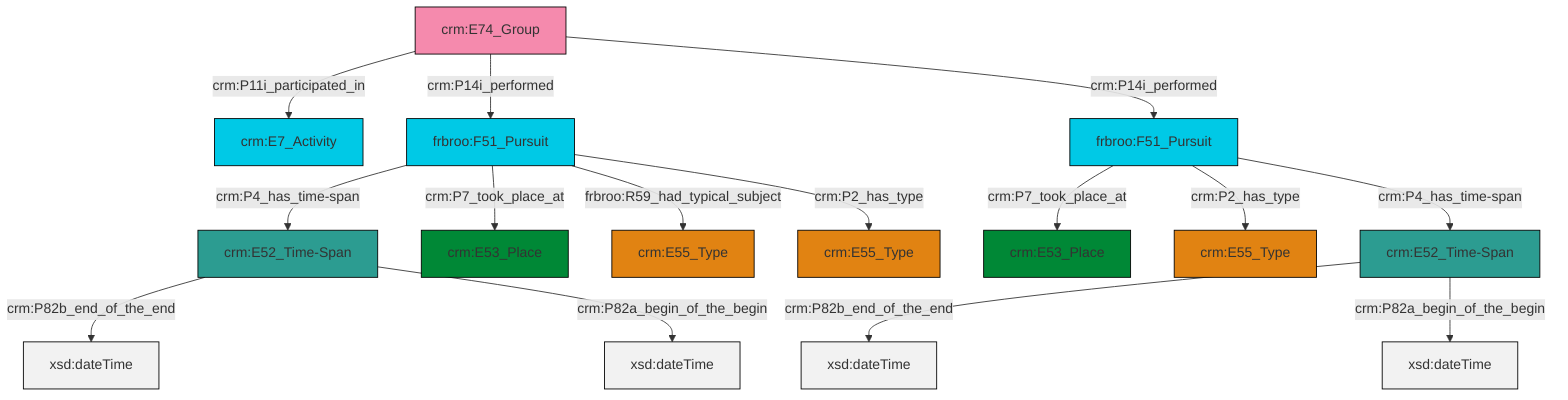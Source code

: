 graph TD
classDef Literal fill:#f2f2f2,stroke:#000000;
classDef CRM_Entity fill:#FFFFFF,stroke:#000000;
classDef Temporal_Entity fill:#00C9E6, stroke:#000000;
classDef Type fill:#E18312, stroke:#000000;
classDef Time-Span fill:#2C9C91, stroke:#000000;
classDef Appellation fill:#FFEB7F, stroke:#000000;
classDef Place fill:#008836, stroke:#000000;
classDef Persistent_Item fill:#B266B2, stroke:#000000;
classDef Conceptual_Object fill:#FFD700, stroke:#000000;
classDef Physical_Thing fill:#D2B48C, stroke:#000000;
classDef Actor fill:#f58aad, stroke:#000000;
classDef PC_Classes fill:#4ce600, stroke:#000000;
classDef Multi fill:#cccccc,stroke:#000000;

2["frbroo:F51_Pursuit"]:::Temporal_Entity -->|crm:P7_took_place_at| 3["crm:E53_Place"]:::Place
9["crm:E74_Group"]:::Actor -->|crm:P11i_participated_in| 10["crm:E7_Activity"]:::Temporal_Entity
9["crm:E74_Group"]:::Actor -->|crm:P14i_performed| 11["frbroo:F51_Pursuit"]:::Temporal_Entity
9["crm:E74_Group"]:::Actor -->|crm:P14i_performed| 2["frbroo:F51_Pursuit"]:::Temporal_Entity
4["crm:E52_Time-Span"]:::Time-Span -->|crm:P82b_end_of_the_end| 12[xsd:dateTime]:::Literal
4["crm:E52_Time-Span"]:::Time-Span -->|crm:P82a_begin_of_the_begin| 16[xsd:dateTime]:::Literal
11["frbroo:F51_Pursuit"]:::Temporal_Entity -->|crm:P4_has_time-span| 4["crm:E52_Time-Span"]:::Time-Span
11["frbroo:F51_Pursuit"]:::Temporal_Entity -->|crm:P7_took_place_at| 19["crm:E53_Place"]:::Place
20["crm:E52_Time-Span"]:::Time-Span -->|crm:P82b_end_of_the_end| 21[xsd:dateTime]:::Literal
2["frbroo:F51_Pursuit"]:::Temporal_Entity -->|crm:P2_has_type| 17["crm:E55_Type"]:::Type
20["crm:E52_Time-Span"]:::Time-Span -->|crm:P82a_begin_of_the_begin| 22[xsd:dateTime]:::Literal
2["frbroo:F51_Pursuit"]:::Temporal_Entity -->|crm:P4_has_time-span| 20["crm:E52_Time-Span"]:::Time-Span
11["frbroo:F51_Pursuit"]:::Temporal_Entity -->|frbroo:R59_had_typical_subject| 6["crm:E55_Type"]:::Type
11["frbroo:F51_Pursuit"]:::Temporal_Entity -->|crm:P2_has_type| 0["crm:E55_Type"]:::Type